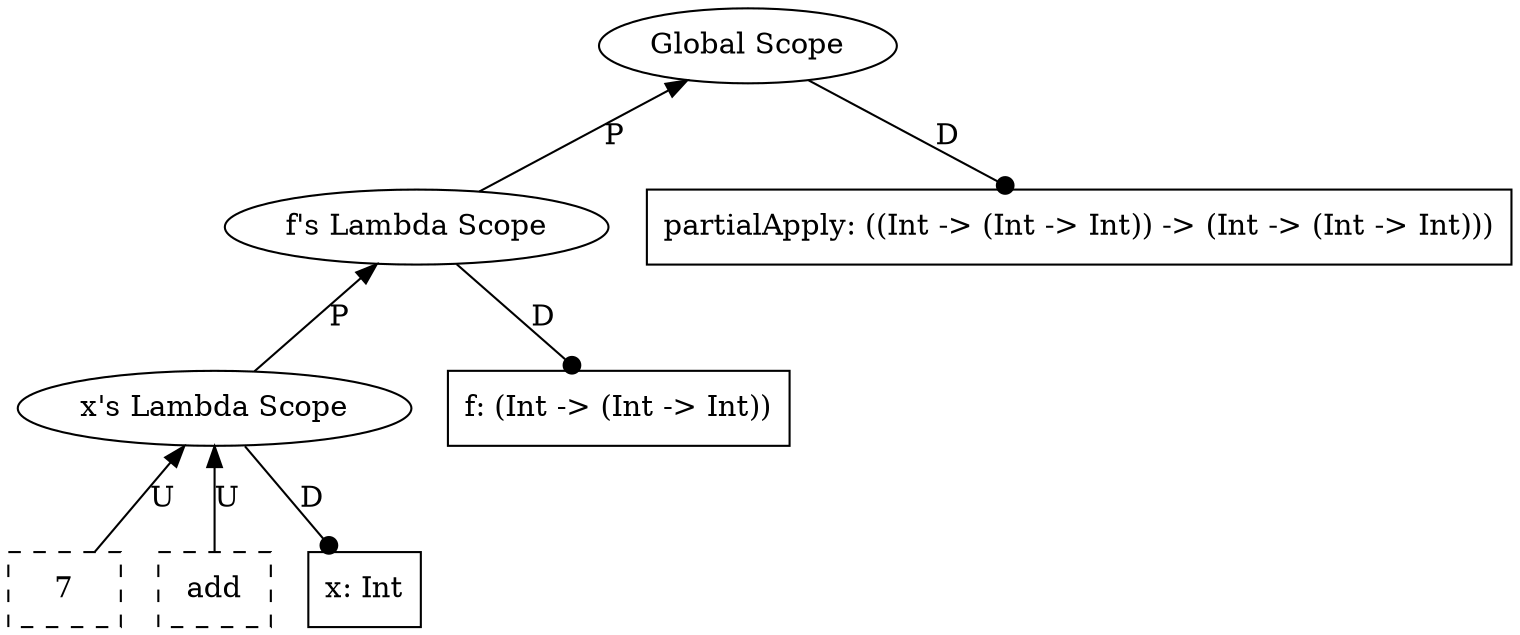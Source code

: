 graph {
    7 [label=7
      ,shape=box
      ,style=dashed];
    6 [label=add
      ,shape=box
      ,style=dashed];
    5 [label="x: Int",shape=box];
    4 [label="x's Lambda Scope"
      ,shape=ellipse];
    3 [label="f: (Int -> (Int -> Int))"
      ,shape=box];
    2 [label="f's Lambda Scope"
      ,shape=ellipse];
    1 [label="partialApply: ((Int -> (Int -> Int)) -> (Int -> (Int -> Int)))"
      ,shape=box];
    0 [label="Global Scope"
      ,shape=ellipse];
    4 -- 7 [label=U,dir=back];
    4 -- 6 [label=U,dir=back];
    4 -- 5 [label=D
           ,dir=forward
           ,arrowhead=dot];
    2 -- 4 [label=P,dir=back];
    2 -- 3 [label=D
           ,dir=forward
           ,arrowhead=dot];
    0 -- 2 [label=P,dir=back];
    0 -- 1 [label=D
           ,dir=forward
           ,arrowhead=dot];
}
